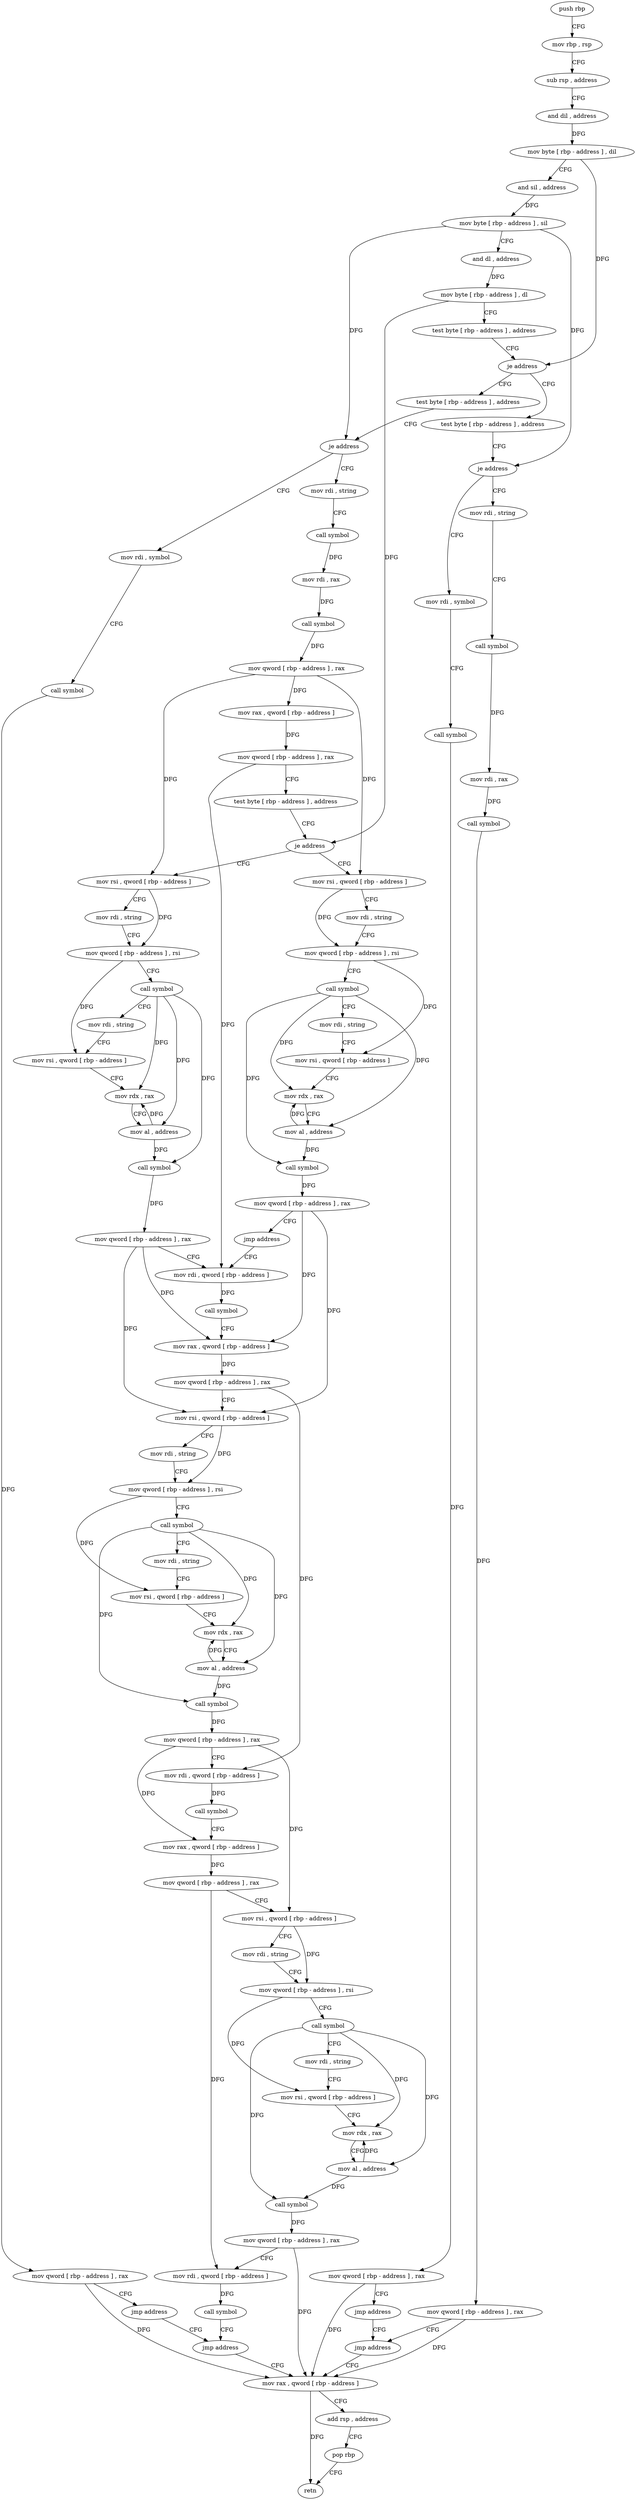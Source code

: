 digraph "func" {
"4205824" [label = "push rbp" ]
"4205825" [label = "mov rbp , rsp" ]
"4205828" [label = "sub rsp , address" ]
"4205832" [label = "and dil , address" ]
"4205836" [label = "mov byte [ rbp - address ] , dil" ]
"4205840" [label = "and sil , address" ]
"4205844" [label = "mov byte [ rbp - address ] , sil" ]
"4205848" [label = "and dl , address" ]
"4205851" [label = "mov byte [ rbp - address ] , dl" ]
"4205854" [label = "test byte [ rbp - address ] , address" ]
"4205858" [label = "je address" ]
"4205930" [label = "test byte [ rbp - address ] , address" ]
"4205864" [label = "test byte [ rbp - address ] , address" ]
"4205934" [label = "je address" ]
"4205964" [label = "mov rdi , string" ]
"4205940" [label = "mov rdi , symbol" ]
"4205868" [label = "je address" ]
"4205898" [label = "mov rdi , string" ]
"4205874" [label = "mov rdi , symbol" ]
"4205974" [label = "call symbol" ]
"4205979" [label = "mov rdi , rax" ]
"4205982" [label = "call symbol" ]
"4205987" [label = "mov qword [ rbp - address ] , rax" ]
"4205991" [label = "mov rax , qword [ rbp - address ]" ]
"4205995" [label = "mov qword [ rbp - address ] , rax" ]
"4205999" [label = "test byte [ rbp - address ] , address" ]
"4206003" [label = "je address" ]
"4206065" [label = "mov rsi , qword [ rbp - address ]" ]
"4206009" [label = "mov rsi , qword [ rbp - address ]" ]
"4205950" [label = "call symbol" ]
"4205955" [label = "mov qword [ rbp - address ] , rax" ]
"4205959" [label = "jmp address" ]
"4206261" [label = "jmp address" ]
"4205908" [label = "call symbol" ]
"4205913" [label = "mov rdi , rax" ]
"4205916" [label = "call symbol" ]
"4205921" [label = "mov qword [ rbp - address ] , rax" ]
"4205925" [label = "jmp address" ]
"4205884" [label = "call symbol" ]
"4205889" [label = "mov qword [ rbp - address ] , rax" ]
"4205893" [label = "jmp address" ]
"4206069" [label = "mov rdi , string" ]
"4206079" [label = "mov qword [ rbp - address ] , rsi" ]
"4206083" [label = "call symbol" ]
"4206088" [label = "mov rdi , string" ]
"4206098" [label = "mov rsi , qword [ rbp - address ]" ]
"4206102" [label = "mov rdx , rax" ]
"4206105" [label = "mov al , address" ]
"4206107" [label = "call symbol" ]
"4206112" [label = "mov qword [ rbp - address ] , rax" ]
"4206116" [label = "mov rdi , qword [ rbp - address ]" ]
"4206013" [label = "mov rdi , string" ]
"4206023" [label = "mov qword [ rbp - address ] , rsi" ]
"4206027" [label = "call symbol" ]
"4206032" [label = "mov rdi , string" ]
"4206042" [label = "mov rsi , qword [ rbp - address ]" ]
"4206046" [label = "mov rdx , rax" ]
"4206049" [label = "mov al , address" ]
"4206051" [label = "call symbol" ]
"4206056" [label = "mov qword [ rbp - address ] , rax" ]
"4206060" [label = "jmp address" ]
"4206266" [label = "mov rax , qword [ rbp - address ]" ]
"4206270" [label = "add rsp , address" ]
"4206274" [label = "pop rbp" ]
"4206275" [label = "retn" ]
"4206120" [label = "call symbol" ]
"4206125" [label = "mov rax , qword [ rbp - address ]" ]
"4206129" [label = "mov qword [ rbp - address ] , rax" ]
"4206133" [label = "mov rsi , qword [ rbp - address ]" ]
"4206137" [label = "mov rdi , string" ]
"4206147" [label = "mov qword [ rbp - address ] , rsi" ]
"4206151" [label = "call symbol" ]
"4206156" [label = "mov rdi , string" ]
"4206166" [label = "mov rsi , qword [ rbp - address ]" ]
"4206170" [label = "mov rdx , rax" ]
"4206173" [label = "mov al , address" ]
"4206175" [label = "call symbol" ]
"4206180" [label = "mov qword [ rbp - address ] , rax" ]
"4206184" [label = "mov rdi , qword [ rbp - address ]" ]
"4206188" [label = "call symbol" ]
"4206193" [label = "mov rax , qword [ rbp - address ]" ]
"4206197" [label = "mov qword [ rbp - address ] , rax" ]
"4206201" [label = "mov rsi , qword [ rbp - address ]" ]
"4206205" [label = "mov rdi , string" ]
"4206215" [label = "mov qword [ rbp - address ] , rsi" ]
"4206219" [label = "call symbol" ]
"4206224" [label = "mov rdi , string" ]
"4206234" [label = "mov rsi , qword [ rbp - address ]" ]
"4206238" [label = "mov rdx , rax" ]
"4206241" [label = "mov al , address" ]
"4206243" [label = "call symbol" ]
"4206248" [label = "mov qword [ rbp - address ] , rax" ]
"4206252" [label = "mov rdi , qword [ rbp - address ]" ]
"4206256" [label = "call symbol" ]
"4205824" -> "4205825" [ label = "CFG" ]
"4205825" -> "4205828" [ label = "CFG" ]
"4205828" -> "4205832" [ label = "CFG" ]
"4205832" -> "4205836" [ label = "DFG" ]
"4205836" -> "4205840" [ label = "CFG" ]
"4205836" -> "4205858" [ label = "DFG" ]
"4205840" -> "4205844" [ label = "DFG" ]
"4205844" -> "4205848" [ label = "CFG" ]
"4205844" -> "4205934" [ label = "DFG" ]
"4205844" -> "4205868" [ label = "DFG" ]
"4205848" -> "4205851" [ label = "DFG" ]
"4205851" -> "4205854" [ label = "CFG" ]
"4205851" -> "4206003" [ label = "DFG" ]
"4205854" -> "4205858" [ label = "CFG" ]
"4205858" -> "4205930" [ label = "CFG" ]
"4205858" -> "4205864" [ label = "CFG" ]
"4205930" -> "4205934" [ label = "CFG" ]
"4205864" -> "4205868" [ label = "CFG" ]
"4205934" -> "4205964" [ label = "CFG" ]
"4205934" -> "4205940" [ label = "CFG" ]
"4205964" -> "4205974" [ label = "CFG" ]
"4205940" -> "4205950" [ label = "CFG" ]
"4205868" -> "4205898" [ label = "CFG" ]
"4205868" -> "4205874" [ label = "CFG" ]
"4205898" -> "4205908" [ label = "CFG" ]
"4205874" -> "4205884" [ label = "CFG" ]
"4205974" -> "4205979" [ label = "DFG" ]
"4205979" -> "4205982" [ label = "DFG" ]
"4205982" -> "4205987" [ label = "DFG" ]
"4205987" -> "4205991" [ label = "DFG" ]
"4205987" -> "4206065" [ label = "DFG" ]
"4205987" -> "4206009" [ label = "DFG" ]
"4205991" -> "4205995" [ label = "DFG" ]
"4205995" -> "4205999" [ label = "CFG" ]
"4205995" -> "4206116" [ label = "DFG" ]
"4205999" -> "4206003" [ label = "CFG" ]
"4206003" -> "4206065" [ label = "CFG" ]
"4206003" -> "4206009" [ label = "CFG" ]
"4206065" -> "4206069" [ label = "CFG" ]
"4206065" -> "4206079" [ label = "DFG" ]
"4206009" -> "4206013" [ label = "CFG" ]
"4206009" -> "4206023" [ label = "DFG" ]
"4205950" -> "4205955" [ label = "DFG" ]
"4205955" -> "4205959" [ label = "CFG" ]
"4205955" -> "4206266" [ label = "DFG" ]
"4205959" -> "4206261" [ label = "CFG" ]
"4206261" -> "4206266" [ label = "CFG" ]
"4205908" -> "4205913" [ label = "DFG" ]
"4205913" -> "4205916" [ label = "DFG" ]
"4205916" -> "4205921" [ label = "DFG" ]
"4205921" -> "4205925" [ label = "CFG" ]
"4205921" -> "4206266" [ label = "DFG" ]
"4205925" -> "4206266" [ label = "CFG" ]
"4205884" -> "4205889" [ label = "DFG" ]
"4205889" -> "4205893" [ label = "CFG" ]
"4205889" -> "4206266" [ label = "DFG" ]
"4205893" -> "4205925" [ label = "CFG" ]
"4206069" -> "4206079" [ label = "CFG" ]
"4206079" -> "4206083" [ label = "CFG" ]
"4206079" -> "4206098" [ label = "DFG" ]
"4206083" -> "4206088" [ label = "CFG" ]
"4206083" -> "4206102" [ label = "DFG" ]
"4206083" -> "4206105" [ label = "DFG" ]
"4206083" -> "4206107" [ label = "DFG" ]
"4206088" -> "4206098" [ label = "CFG" ]
"4206098" -> "4206102" [ label = "CFG" ]
"4206102" -> "4206105" [ label = "CFG" ]
"4206105" -> "4206107" [ label = "DFG" ]
"4206105" -> "4206102" [ label = "DFG" ]
"4206107" -> "4206112" [ label = "DFG" ]
"4206112" -> "4206116" [ label = "CFG" ]
"4206112" -> "4206125" [ label = "DFG" ]
"4206112" -> "4206133" [ label = "DFG" ]
"4206116" -> "4206120" [ label = "DFG" ]
"4206013" -> "4206023" [ label = "CFG" ]
"4206023" -> "4206027" [ label = "CFG" ]
"4206023" -> "4206042" [ label = "DFG" ]
"4206027" -> "4206032" [ label = "CFG" ]
"4206027" -> "4206046" [ label = "DFG" ]
"4206027" -> "4206049" [ label = "DFG" ]
"4206027" -> "4206051" [ label = "DFG" ]
"4206032" -> "4206042" [ label = "CFG" ]
"4206042" -> "4206046" [ label = "CFG" ]
"4206046" -> "4206049" [ label = "CFG" ]
"4206049" -> "4206051" [ label = "DFG" ]
"4206049" -> "4206046" [ label = "DFG" ]
"4206051" -> "4206056" [ label = "DFG" ]
"4206056" -> "4206060" [ label = "CFG" ]
"4206056" -> "4206125" [ label = "DFG" ]
"4206056" -> "4206133" [ label = "DFG" ]
"4206060" -> "4206116" [ label = "CFG" ]
"4206266" -> "4206270" [ label = "CFG" ]
"4206266" -> "4206275" [ label = "DFG" ]
"4206270" -> "4206274" [ label = "CFG" ]
"4206274" -> "4206275" [ label = "CFG" ]
"4206120" -> "4206125" [ label = "CFG" ]
"4206125" -> "4206129" [ label = "DFG" ]
"4206129" -> "4206133" [ label = "CFG" ]
"4206129" -> "4206184" [ label = "DFG" ]
"4206133" -> "4206137" [ label = "CFG" ]
"4206133" -> "4206147" [ label = "DFG" ]
"4206137" -> "4206147" [ label = "CFG" ]
"4206147" -> "4206151" [ label = "CFG" ]
"4206147" -> "4206166" [ label = "DFG" ]
"4206151" -> "4206156" [ label = "CFG" ]
"4206151" -> "4206170" [ label = "DFG" ]
"4206151" -> "4206173" [ label = "DFG" ]
"4206151" -> "4206175" [ label = "DFG" ]
"4206156" -> "4206166" [ label = "CFG" ]
"4206166" -> "4206170" [ label = "CFG" ]
"4206170" -> "4206173" [ label = "CFG" ]
"4206173" -> "4206175" [ label = "DFG" ]
"4206173" -> "4206170" [ label = "DFG" ]
"4206175" -> "4206180" [ label = "DFG" ]
"4206180" -> "4206184" [ label = "CFG" ]
"4206180" -> "4206193" [ label = "DFG" ]
"4206180" -> "4206201" [ label = "DFG" ]
"4206184" -> "4206188" [ label = "DFG" ]
"4206188" -> "4206193" [ label = "CFG" ]
"4206193" -> "4206197" [ label = "DFG" ]
"4206197" -> "4206201" [ label = "CFG" ]
"4206197" -> "4206252" [ label = "DFG" ]
"4206201" -> "4206205" [ label = "CFG" ]
"4206201" -> "4206215" [ label = "DFG" ]
"4206205" -> "4206215" [ label = "CFG" ]
"4206215" -> "4206219" [ label = "CFG" ]
"4206215" -> "4206234" [ label = "DFG" ]
"4206219" -> "4206224" [ label = "CFG" ]
"4206219" -> "4206238" [ label = "DFG" ]
"4206219" -> "4206241" [ label = "DFG" ]
"4206219" -> "4206243" [ label = "DFG" ]
"4206224" -> "4206234" [ label = "CFG" ]
"4206234" -> "4206238" [ label = "CFG" ]
"4206238" -> "4206241" [ label = "CFG" ]
"4206241" -> "4206243" [ label = "DFG" ]
"4206241" -> "4206238" [ label = "DFG" ]
"4206243" -> "4206248" [ label = "DFG" ]
"4206248" -> "4206252" [ label = "CFG" ]
"4206248" -> "4206266" [ label = "DFG" ]
"4206252" -> "4206256" [ label = "DFG" ]
"4206256" -> "4206261" [ label = "CFG" ]
}
